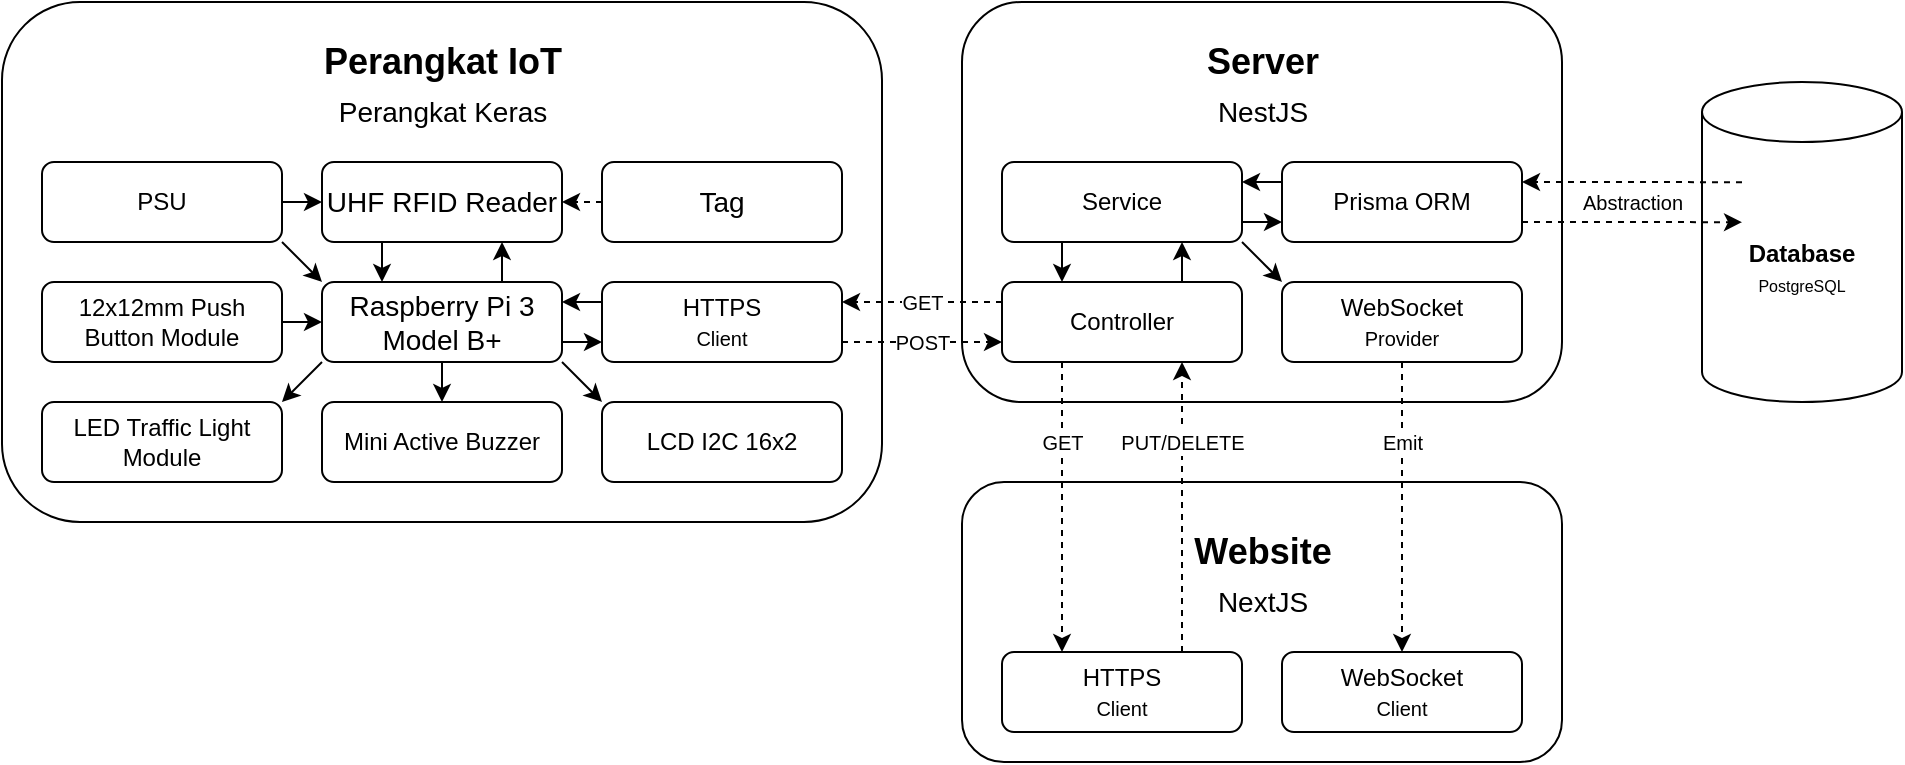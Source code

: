 <mxfile version="24.5.5" type="device">
  <diagram id="JMbvxsD95Hlb_uuEZ0zV" name="Page-1">
    <mxGraphModel dx="2693" dy="757" grid="1" gridSize="10" guides="1" tooltips="1" connect="1" arrows="1" fold="1" page="1" pageScale="1" pageWidth="850" pageHeight="1100" math="0" shadow="0">
      <root>
        <mxCell id="0" />
        <mxCell id="1" parent="0" />
        <mxCell id="41" value="" style="rounded=1;whiteSpace=wrap;html=1;" parent="1" vertex="1">
          <mxGeometry x="440" y="40" width="300" height="200" as="geometry" />
        </mxCell>
        <mxCell id="36jTF8p1YsDj-GkW83b_-72" style="rounded=0;orthogonalLoop=1;jettySize=auto;html=1;exitX=0;exitY=0.25;exitDx=0;exitDy=0;entryX=1;entryY=0.25;entryDx=0;entryDy=0;" parent="1" source="44" target="43" edge="1">
          <mxGeometry relative="1" as="geometry">
            <mxPoint x="690" y="280" as="sourcePoint" />
            <mxPoint x="260" y="270" as="targetPoint" />
          </mxGeometry>
        </mxCell>
        <mxCell id="42" value="Controller" style="rounded=1;whiteSpace=wrap;html=1;" parent="1" vertex="1">
          <mxGeometry x="460" y="180" width="120" height="40" as="geometry" />
        </mxCell>
        <mxCell id="56" style="edgeStyle=none;html=1;exitX=1;exitY=1;exitDx=0;exitDy=0;entryX=0;entryY=0;entryDx=0;entryDy=0;" parent="1" source="43" target="36jTF8p1YsDj-GkW83b_-71" edge="1">
          <mxGeometry relative="1" as="geometry" />
        </mxCell>
        <mxCell id="43" value="Service" style="rounded=1;whiteSpace=wrap;html=1;" parent="1" vertex="1">
          <mxGeometry x="460" y="120" width="120" height="40" as="geometry" />
        </mxCell>
        <mxCell id="44" value="Prisma ORM" style="rounded=1;whiteSpace=wrap;html=1;" parent="1" vertex="1">
          <mxGeometry x="600" y="120" width="120" height="40" as="geometry" />
        </mxCell>
        <mxCell id="45" value="&lt;div&gt;&lt;font style=&quot;font-size: 12px;&quot;&gt;&lt;b style=&quot;&quot;&gt;Database&lt;/b&gt;&lt;/font&gt;&lt;/div&gt;&lt;div&gt;&lt;span style=&quot;font-size: 8px; background-color: initial;&quot;&gt;PostgreSQL&lt;/span&gt;&lt;/div&gt;" style="shape=cylinder3;whiteSpace=wrap;html=1;boundedLbl=1;backgroundOutline=1;size=15;" parent="1" vertex="1">
          <mxGeometry x="810" y="80" width="100" height="160" as="geometry" />
        </mxCell>
        <mxCell id="36jTF8p1YsDj-GkW83b_-50" value="" style="html=1;labelBackgroundColor=#ffffff;startArrow=none;startFill=0;startSize=6;endArrow=classic;endFill=1;endSize=6;jettySize=auto;orthogonalLoop=1;strokeWidth=1;dashed=1;fontSize=14;rounded=0;entryX=1;entryY=0.25;entryDx=0;entryDy=0;exitX=0.2;exitY=0.313;exitDx=0;exitDy=0;exitPerimeter=0;" parent="1" source="45" target="44" edge="1">
          <mxGeometry width="60" height="60" relative="1" as="geometry">
            <mxPoint x="830" y="130" as="sourcePoint" />
            <mxPoint x="760" y="175" as="targetPoint" />
          </mxGeometry>
        </mxCell>
        <mxCell id="36jTF8p1YsDj-GkW83b_-51" value="" style="html=1;labelBackgroundColor=#ffffff;startArrow=none;startFill=0;startSize=6;endArrow=classic;endFill=1;endSize=6;jettySize=auto;orthogonalLoop=1;strokeWidth=1;dashed=1;fontSize=14;rounded=0;entryX=0.2;entryY=0.438;entryDx=0;entryDy=0;entryPerimeter=0;exitX=1;exitY=0.75;exitDx=0;exitDy=0;" parent="1" source="44" target="45" edge="1">
          <mxGeometry width="60" height="60" relative="1" as="geometry">
            <mxPoint x="730" y="210" as="sourcePoint" />
            <mxPoint x="840" y="210" as="targetPoint" />
          </mxGeometry>
        </mxCell>
        <mxCell id="36jTF8p1YsDj-GkW83b_-53" value="&lt;font style=&quot;font-size: 10px;&quot;&gt;Abstraction&lt;/font&gt;" style="text;html=1;align=center;verticalAlign=middle;resizable=0;points=[];autosize=1;strokeColor=none;fillColor=none;" parent="1" vertex="1">
          <mxGeometry x="740" y="125" width="70" height="30" as="geometry" />
        </mxCell>
        <mxCell id="36jTF8p1YsDj-GkW83b_-54" value="&lt;font style=&quot;font-size: 18px;&quot;&gt;&lt;b style=&quot;&quot;&gt;Server&lt;/b&gt;&lt;/font&gt;" style="text;html=1;align=center;verticalAlign=middle;resizable=0;points=[];autosize=1;strokeColor=none;fillColor=none;" parent="1" vertex="1">
          <mxGeometry x="550" y="50" width="80" height="40" as="geometry" />
        </mxCell>
        <mxCell id="36jTF8p1YsDj-GkW83b_-55" value="&lt;font style=&quot;font-size: 14px;&quot;&gt;NestJS&lt;/font&gt;" style="text;html=1;align=center;verticalAlign=middle;resizable=0;points=[];autosize=1;strokeColor=none;fillColor=none;" parent="1" vertex="1">
          <mxGeometry x="555" y="80" width="70" height="30" as="geometry" />
        </mxCell>
        <mxCell id="36jTF8p1YsDj-GkW83b_-56" value="" style="rounded=1;whiteSpace=wrap;html=1;" parent="1" vertex="1">
          <mxGeometry x="440" y="280" width="300" height="140" as="geometry" />
        </mxCell>
        <mxCell id="36jTF8p1YsDj-GkW83b_-59" value="" style="rounded=1;whiteSpace=wrap;html=1;" parent="1" vertex="1">
          <mxGeometry x="-40" y="40" width="440" height="260" as="geometry" />
        </mxCell>
        <mxCell id="36jTF8p1YsDj-GkW83b_-60" value="LCD I2C 16x2" style="rounded=1;whiteSpace=wrap;html=1;" parent="1" vertex="1">
          <mxGeometry x="260" y="240" width="120" height="40" as="geometry" />
        </mxCell>
        <mxCell id="72" style="edgeStyle=none;html=1;exitX=1;exitY=1;exitDx=0;exitDy=0;entryX=0;entryY=0;entryDx=0;entryDy=0;" parent="1" source="36jTF8p1YsDj-GkW83b_-61" target="36jTF8p1YsDj-GkW83b_-60" edge="1">
          <mxGeometry relative="1" as="geometry">
            <mxPoint x="260" y="360" as="targetPoint" />
          </mxGeometry>
        </mxCell>
        <mxCell id="74" style="edgeStyle=none;html=1;exitX=0.5;exitY=1;exitDx=0;exitDy=0;entryX=0.5;entryY=0;entryDx=0;entryDy=0;" parent="1" source="36jTF8p1YsDj-GkW83b_-61" target="65" edge="1">
          <mxGeometry relative="1" as="geometry" />
        </mxCell>
        <mxCell id="85" style="edgeStyle=none;html=1;exitX=1;exitY=0.75;exitDx=0;exitDy=0;entryX=0;entryY=0.75;entryDx=0;entryDy=0;" parent="1" source="36jTF8p1YsDj-GkW83b_-61" target="36jTF8p1YsDj-GkW83b_-62" edge="1">
          <mxGeometry relative="1" as="geometry" />
        </mxCell>
        <mxCell id="87" style="edgeStyle=none;html=1;exitX=0.75;exitY=0;exitDx=0;exitDy=0;entryX=0.75;entryY=1;entryDx=0;entryDy=0;" parent="1" source="36jTF8p1YsDj-GkW83b_-61" target="76" edge="1">
          <mxGeometry relative="1" as="geometry" />
        </mxCell>
        <mxCell id="36jTF8p1YsDj-GkW83b_-61" value="&lt;span style=&quot;font-size: 14px;&quot;&gt;Raspberry Pi 3 Model B+&lt;/span&gt;" style="rounded=1;whiteSpace=wrap;html=1;" parent="1" vertex="1">
          <mxGeometry x="120" y="180" width="120" height="40" as="geometry" />
        </mxCell>
        <mxCell id="84" style="edgeStyle=none;html=1;exitX=0;exitY=0.25;exitDx=0;exitDy=0;entryX=1;entryY=0.25;entryDx=0;entryDy=0;" parent="1" source="36jTF8p1YsDj-GkW83b_-62" target="36jTF8p1YsDj-GkW83b_-61" edge="1">
          <mxGeometry relative="1" as="geometry" />
        </mxCell>
        <mxCell id="36jTF8p1YsDj-GkW83b_-62" value="HTTPS&lt;div&gt;&lt;font style=&quot;font-size: 10px;&quot;&gt;Client&lt;/font&gt;&lt;/div&gt;" style="rounded=1;whiteSpace=wrap;html=1;" parent="1" vertex="1">
          <mxGeometry x="260" y="180" width="120" height="40" as="geometry" />
        </mxCell>
        <mxCell id="36jTF8p1YsDj-GkW83b_-63" value="" style="endArrow=classic;html=1;exitX=1;exitY=0.5;exitDx=0;exitDy=0;entryX=0;entryY=0.5;entryDx=0;entryDy=0;" parent="1" source="66" target="36jTF8p1YsDj-GkW83b_-61" edge="1">
          <mxGeometry width="50" height="50" relative="1" as="geometry">
            <mxPoint x="240" y="355" as="sourcePoint" />
            <mxPoint x="260" y="180" as="targetPoint" />
          </mxGeometry>
        </mxCell>
        <mxCell id="36jTF8p1YsDj-GkW83b_-67" value="&lt;font style=&quot;font-size: 18px;&quot;&gt;&lt;b style=&quot;&quot;&gt;Perangkat IoT&lt;/b&gt;&lt;/font&gt;" style="text;html=1;align=center;verticalAlign=middle;resizable=0;points=[];autosize=1;strokeColor=none;fillColor=none;" parent="1" vertex="1">
          <mxGeometry x="110" y="50" width="140" height="40" as="geometry" />
        </mxCell>
        <mxCell id="36jTF8p1YsDj-GkW83b_-71" value="Web&lt;span style=&quot;background-color: initial;&quot;&gt;Socket&lt;/span&gt;&lt;div&gt;&lt;div&gt;&lt;font style=&quot;font-size: 10px;&quot;&gt;Provider&lt;/font&gt;&lt;/div&gt;&lt;/div&gt;" style="rounded=1;whiteSpace=wrap;html=1;" parent="1" vertex="1">
          <mxGeometry x="600" y="180" width="120" height="40" as="geometry" />
        </mxCell>
        <mxCell id="36jTF8p1YsDj-GkW83b_-73" value="" style="html=1;labelBackgroundColor=#ffffff;startArrow=none;startFill=0;startSize=6;endArrow=classic;endFill=1;endSize=6;jettySize=auto;orthogonalLoop=1;strokeWidth=1;dashed=1;fontSize=14;rounded=0;exitX=1;exitY=0.75;exitDx=0;exitDy=0;entryX=0;entryY=0.75;entryDx=0;entryDy=0;" parent="1" source="36jTF8p1YsDj-GkW83b_-62" target="42" edge="1">
          <mxGeometry width="60" height="60" relative="1" as="geometry">
            <mxPoint x="370" y="200" as="sourcePoint" />
            <mxPoint x="450" y="140" as="targetPoint" />
          </mxGeometry>
        </mxCell>
        <mxCell id="36jTF8p1YsDj-GkW83b_-74" value="&lt;font style=&quot;font-size: 10px;&quot;&gt;POST&lt;/font&gt;" style="edgeLabel;html=1;align=center;verticalAlign=middle;resizable=0;points=[];" parent="36jTF8p1YsDj-GkW83b_-73" vertex="1" connectable="0">
          <mxGeometry x="-0.144" y="-1" relative="1" as="geometry">
            <mxPoint x="6" y="-1" as="offset" />
          </mxGeometry>
        </mxCell>
        <mxCell id="36jTF8p1YsDj-GkW83b_-75" value="&lt;font style=&quot;font-size: 18px;&quot;&gt;&lt;b style=&quot;&quot;&gt;Website&lt;/b&gt;&lt;/font&gt;" style="text;html=1;align=center;verticalAlign=middle;resizable=0;points=[];autosize=1;strokeColor=none;fillColor=none;" parent="1" vertex="1">
          <mxGeometry x="545" y="295" width="90" height="40" as="geometry" />
        </mxCell>
        <mxCell id="36jTF8p1YsDj-GkW83b_-76" value="&lt;font style=&quot;font-size: 14px;&quot;&gt;NextJS&lt;/font&gt;" style="text;html=1;align=center;verticalAlign=middle;resizable=0;points=[];autosize=1;strokeColor=none;fillColor=none;" parent="1" vertex="1">
          <mxGeometry x="555" y="325" width="70" height="30" as="geometry" />
        </mxCell>
        <mxCell id="36jTF8p1YsDj-GkW83b_-77" value="WebSocket&lt;div&gt;&lt;font style=&quot;font-size: 10px;&quot;&gt;Client&lt;/font&gt;&lt;/div&gt;" style="rounded=1;whiteSpace=wrap;html=1;" parent="1" vertex="1">
          <mxGeometry x="600" y="365" width="120" height="40" as="geometry" />
        </mxCell>
        <mxCell id="36jTF8p1YsDj-GkW83b_-82" value="" style="html=1;labelBackgroundColor=#ffffff;startArrow=none;startFill=0;startSize=6;endArrow=classic;endFill=1;endSize=6;jettySize=auto;orthogonalLoop=1;strokeWidth=1;dashed=1;fontSize=14;rounded=0;entryX=0.5;entryY=0;entryDx=0;entryDy=0;exitX=0.5;exitY=1;exitDx=0;exitDy=0;" parent="1" source="36jTF8p1YsDj-GkW83b_-71" target="36jTF8p1YsDj-GkW83b_-77" edge="1">
          <mxGeometry width="60" height="60" relative="1" as="geometry">
            <mxPoint x="660" y="230" as="sourcePoint" />
            <mxPoint x="660" y="380" as="targetPoint" />
          </mxGeometry>
        </mxCell>
        <mxCell id="36jTF8p1YsDj-GkW83b_-83" value="&lt;font style=&quot;font-size: 10px;&quot;&gt;Emit&lt;/font&gt;" style="edgeLabel;html=1;align=center;verticalAlign=middle;resizable=0;points=[];" parent="36jTF8p1YsDj-GkW83b_-82" vertex="1" connectable="0">
          <mxGeometry x="-0.144" y="-1" relative="1" as="geometry">
            <mxPoint x="1" y="-22" as="offset" />
          </mxGeometry>
        </mxCell>
        <mxCell id="52" style="rounded=0;orthogonalLoop=1;jettySize=auto;html=1;exitX=1;exitY=0.75;exitDx=0;exitDy=0;entryX=0;entryY=0.75;entryDx=0;entryDy=0;" parent="1" source="43" target="44" edge="1">
          <mxGeometry relative="1" as="geometry">
            <mxPoint x="610" y="140" as="sourcePoint" />
            <mxPoint x="590" y="140" as="targetPoint" />
          </mxGeometry>
        </mxCell>
        <mxCell id="53" style="rounded=0;orthogonalLoop=1;jettySize=auto;html=1;exitX=0.25;exitY=1;exitDx=0;exitDy=0;entryX=0.25;entryY=0;entryDx=0;entryDy=0;" parent="1" source="43" target="42" edge="1">
          <mxGeometry relative="1" as="geometry">
            <mxPoint x="610" y="140" as="sourcePoint" />
            <mxPoint x="590" y="140" as="targetPoint" />
          </mxGeometry>
        </mxCell>
        <mxCell id="55" style="rounded=0;orthogonalLoop=1;jettySize=auto;html=1;exitX=0.75;exitY=0;exitDx=0;exitDy=0;entryX=0.75;entryY=1;entryDx=0;entryDy=0;" parent="1" source="42" target="43" edge="1">
          <mxGeometry relative="1" as="geometry">
            <mxPoint x="590" y="160" as="sourcePoint" />
            <mxPoint x="610" y="160" as="targetPoint" />
          </mxGeometry>
        </mxCell>
        <mxCell id="57" value="HTTPS&lt;div&gt;&lt;font style=&quot;font-size: 10px;&quot;&gt;Client&lt;/font&gt;&lt;/div&gt;" style="rounded=1;whiteSpace=wrap;html=1;" parent="1" vertex="1">
          <mxGeometry x="460" y="365" width="120" height="40" as="geometry" />
        </mxCell>
        <mxCell id="58" value="" style="html=1;labelBackgroundColor=#ffffff;startArrow=none;startFill=0;startSize=6;endArrow=classic;endFill=1;endSize=6;jettySize=auto;orthogonalLoop=1;strokeWidth=1;dashed=1;fontSize=14;rounded=0;exitX=0.25;exitY=1;exitDx=0;exitDy=0;entryX=0.25;entryY=0;entryDx=0;entryDy=0;" parent="1" source="42" target="57" edge="1">
          <mxGeometry width="60" height="60" relative="1" as="geometry">
            <mxPoint x="310" y="280" as="sourcePoint" />
            <mxPoint x="450" y="280" as="targetPoint" />
          </mxGeometry>
        </mxCell>
        <mxCell id="59" value="&lt;font style=&quot;font-size: 10px;&quot;&gt;GET&lt;/font&gt;" style="edgeLabel;html=1;align=center;verticalAlign=middle;resizable=0;points=[];rotation=0;" parent="58" vertex="1" connectable="0">
          <mxGeometry x="-0.144" y="-1" relative="1" as="geometry">
            <mxPoint x="1" y="-22" as="offset" />
          </mxGeometry>
        </mxCell>
        <mxCell id="60" value="" style="html=1;labelBackgroundColor=#ffffff;startArrow=none;startFill=0;startSize=6;endArrow=classic;endFill=1;endSize=6;jettySize=auto;orthogonalLoop=1;strokeWidth=1;dashed=1;fontSize=14;rounded=0;exitX=0.75;exitY=0;exitDx=0;exitDy=0;entryX=0.75;entryY=1;entryDx=0;entryDy=0;" parent="1" source="57" target="42" edge="1">
          <mxGeometry width="60" height="60" relative="1" as="geometry">
            <mxPoint x="500" y="230" as="sourcePoint" />
            <mxPoint x="500" y="375" as="targetPoint" />
          </mxGeometry>
        </mxCell>
        <mxCell id="61" value="&lt;font style=&quot;font-size: 10px;&quot;&gt;PUT/DELETE&lt;/font&gt;" style="edgeLabel;html=1;align=center;verticalAlign=middle;resizable=0;points=[];" parent="60" vertex="1" connectable="0">
          <mxGeometry x="-0.144" y="-1" relative="1" as="geometry">
            <mxPoint x="-1" y="-43" as="offset" />
          </mxGeometry>
        </mxCell>
        <mxCell id="62" value="" style="html=1;labelBackgroundColor=#ffffff;startArrow=none;startFill=0;startSize=6;endArrow=classic;endFill=1;endSize=6;jettySize=auto;orthogonalLoop=1;strokeWidth=1;dashed=1;fontSize=14;rounded=0;exitX=0;exitY=0.25;exitDx=0;exitDy=0;entryX=1;entryY=0.25;entryDx=0;entryDy=0;" parent="1" source="42" target="36jTF8p1YsDj-GkW83b_-62" edge="1">
          <mxGeometry width="60" height="60" relative="1" as="geometry">
            <mxPoint x="330" y="220" as="sourcePoint" />
            <mxPoint x="470" y="220" as="targetPoint" />
          </mxGeometry>
        </mxCell>
        <mxCell id="63" value="&lt;font style=&quot;font-size: 10px;&quot;&gt;GET&lt;/font&gt;" style="edgeLabel;html=1;align=center;verticalAlign=middle;resizable=0;points=[];" parent="62" vertex="1" connectable="0">
          <mxGeometry x="-0.144" y="-1" relative="1" as="geometry">
            <mxPoint x="-6" y="1" as="offset" />
          </mxGeometry>
        </mxCell>
        <mxCell id="65" value="Mini Active Buzzer" style="rounded=1;whiteSpace=wrap;html=1;" parent="1" vertex="1">
          <mxGeometry x="120" y="240" width="120" height="40" as="geometry" />
        </mxCell>
        <mxCell id="75" style="edgeStyle=none;html=1;entryX=1;entryY=0;entryDx=0;entryDy=0;exitX=0;exitY=1;exitDx=0;exitDy=0;" parent="1" source="36jTF8p1YsDj-GkW83b_-61" target="67" edge="1">
          <mxGeometry relative="1" as="geometry">
            <mxPoint x="110" y="300" as="sourcePoint" />
          </mxGeometry>
        </mxCell>
        <mxCell id="66" value="12x12mm Push Button Module" style="rounded=1;whiteSpace=wrap;html=1;" parent="1" vertex="1">
          <mxGeometry x="-20" y="180" width="120" height="40" as="geometry" />
        </mxCell>
        <mxCell id="67" value="LED Traffic Light Module" style="rounded=1;whiteSpace=wrap;html=1;" parent="1" vertex="1">
          <mxGeometry x="-20" y="240" width="120" height="40" as="geometry" />
        </mxCell>
        <mxCell id="88" style="edgeStyle=none;html=1;exitX=0.25;exitY=1;exitDx=0;exitDy=0;entryX=0.25;entryY=0;entryDx=0;entryDy=0;" parent="1" source="76" target="36jTF8p1YsDj-GkW83b_-61" edge="1">
          <mxGeometry relative="1" as="geometry" />
        </mxCell>
        <mxCell id="76" value="&lt;span style=&quot;font-size: 14px;&quot;&gt;UHF RFID Reader&lt;/span&gt;" style="rounded=1;whiteSpace=wrap;html=1;" parent="1" vertex="1">
          <mxGeometry x="120" y="120" width="120" height="40" as="geometry" />
        </mxCell>
        <mxCell id="82" value="&lt;span style=&quot;font-size: 14px;&quot;&gt;Tag&lt;/span&gt;" style="rounded=1;whiteSpace=wrap;html=1;" parent="1" vertex="1">
          <mxGeometry x="260" y="120" width="120" height="40" as="geometry" />
        </mxCell>
        <mxCell id="90" value="" style="html=1;labelBackgroundColor=#ffffff;startArrow=none;startFill=0;startSize=6;endArrow=classic;endFill=1;endSize=6;jettySize=auto;orthogonalLoop=1;strokeWidth=1;dashed=1;fontSize=14;rounded=0;exitX=0;exitY=0.5;exitDx=0;exitDy=0;entryX=1;entryY=0.5;entryDx=0;entryDy=0;" parent="1" source="82" target="76" edge="1">
          <mxGeometry width="60" height="60" relative="1" as="geometry">
            <mxPoint x="470" y="200" as="sourcePoint" />
            <mxPoint x="420.32" y="110" as="targetPoint" />
            <Array as="points">
              <mxPoint x="250" y="140" />
            </Array>
          </mxGeometry>
        </mxCell>
        <mxCell id="93" style="edgeStyle=none;html=1;exitX=1;exitY=1;exitDx=0;exitDy=0;entryX=0;entryY=0;entryDx=0;entryDy=0;" parent="1" source="92" target="36jTF8p1YsDj-GkW83b_-61" edge="1">
          <mxGeometry relative="1" as="geometry" />
        </mxCell>
        <mxCell id="95" style="edgeStyle=none;html=1;exitX=1;exitY=0.5;exitDx=0;exitDy=0;entryX=0;entryY=0.5;entryDx=0;entryDy=0;" parent="1" source="92" target="76" edge="1">
          <mxGeometry relative="1" as="geometry" />
        </mxCell>
        <mxCell id="92" value="PSU" style="rounded=1;whiteSpace=wrap;html=1;" parent="1" vertex="1">
          <mxGeometry x="-20" y="120" width="120" height="40" as="geometry" />
        </mxCell>
        <mxCell id="94" value="&lt;font style=&quot;font-size: 14px;&quot;&gt;Perangkat Keras&lt;/font&gt;" style="text;html=1;align=center;verticalAlign=middle;resizable=0;points=[];autosize=1;strokeColor=none;fillColor=none;" parent="1" vertex="1">
          <mxGeometry x="115" y="80" width="130" height="30" as="geometry" />
        </mxCell>
      </root>
    </mxGraphModel>
  </diagram>
</mxfile>
